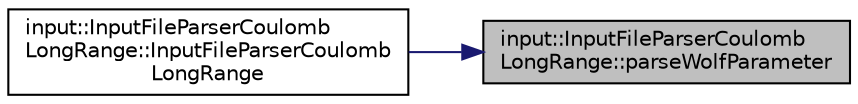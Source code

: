 digraph "input::InputFileParserCoulombLongRange::parseWolfParameter"
{
 // LATEX_PDF_SIZE
  edge [fontname="Helvetica",fontsize="10",labelfontname="Helvetica",labelfontsize="10"];
  node [fontname="Helvetica",fontsize="10",shape=record];
  rankdir="RL";
  Node1 [label="input::InputFileParserCoulomb\lLongRange::parseWolfParameter",height=0.2,width=0.4,color="black", fillcolor="grey75", style="filled", fontcolor="black",tooltip="parse the wolf parameter used in the simulation"];
  Node1 -> Node2 [dir="back",color="midnightblue",fontsize="10",style="solid",fontname="Helvetica"];
  Node2 [label="input::InputFileParserCoulomb\lLongRange::InputFileParserCoulomb\lLongRange",height=0.2,width=0.4,color="black", fillcolor="white", style="filled",URL="$classinput_1_1InputFileParserCoulombLongRange.html#ae92728bbe42bfb96fe99864e3a976753",tooltip="Construct a new Input File Parser Coulomb Long Range:: Input File Parser Coulomb Long Range object."];
}
